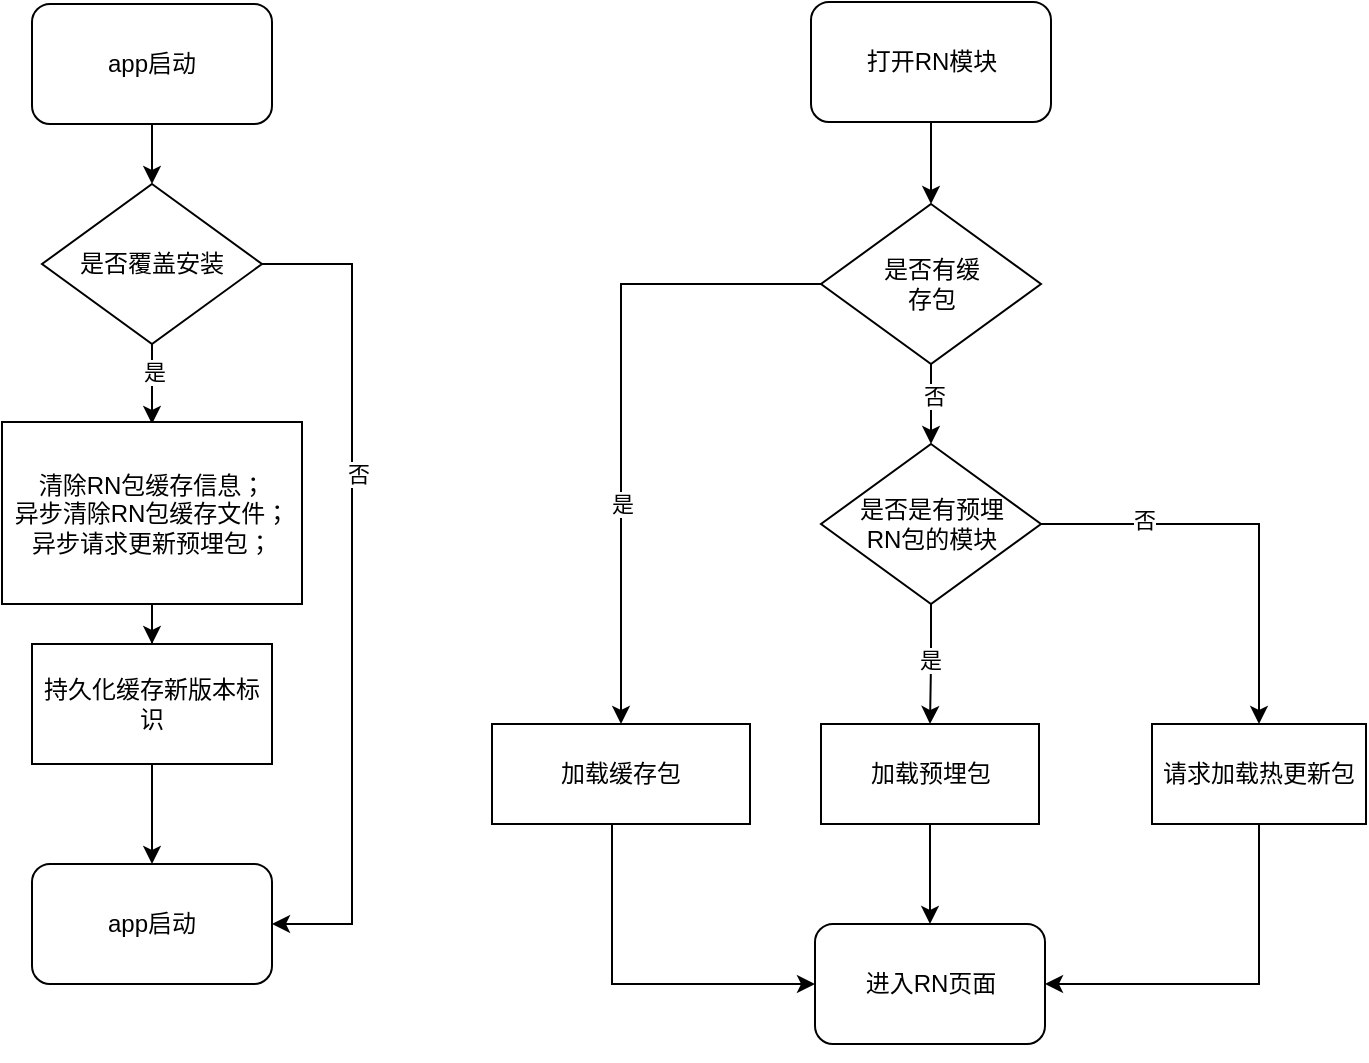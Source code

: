 <mxfile version="21.6.8" type="github">
  <diagram name="第 1 页" id="rp87v1Rvojw5iXjgeMau">
    <mxGraphModel dx="1455" dy="607" grid="1" gridSize="10" guides="1" tooltips="1" connect="1" arrows="1" fold="1" page="1" pageScale="1" pageWidth="827" pageHeight="1169" math="0" shadow="0">
      <root>
        <mxCell id="0" />
        <mxCell id="1" parent="0" />
        <mxCell id="azUSpkt_eAWuSsv6hzU4-11" value="" style="edgeStyle=orthogonalEdgeStyle;rounded=0;orthogonalLoop=1;jettySize=auto;html=1;" parent="1" source="azUSpkt_eAWuSsv6hzU4-1" target="azUSpkt_eAWuSsv6hzU4-2" edge="1">
          <mxGeometry relative="1" as="geometry" />
        </mxCell>
        <mxCell id="azUSpkt_eAWuSsv6hzU4-1" value="app启动" style="rounded=1;whiteSpace=wrap;html=1;" parent="1" vertex="1">
          <mxGeometry x="130" y="270" width="120" height="60" as="geometry" />
        </mxCell>
        <mxCell id="azUSpkt_eAWuSsv6hzU4-9" value="" style="edgeStyle=orthogonalEdgeStyle;rounded=0;orthogonalLoop=1;jettySize=auto;html=1;" parent="1" source="azUSpkt_eAWuSsv6hzU4-2" edge="1">
          <mxGeometry relative="1" as="geometry">
            <mxPoint x="190" y="480" as="targetPoint" />
          </mxGeometry>
        </mxCell>
        <mxCell id="ZJfxYungHwOFqzOMm071-1" value="是" style="edgeLabel;html=1;align=center;verticalAlign=middle;resizable=0;points=[];" parent="azUSpkt_eAWuSsv6hzU4-9" vertex="1" connectable="0">
          <mxGeometry x="-0.304" y="1" relative="1" as="geometry">
            <mxPoint as="offset" />
          </mxGeometry>
        </mxCell>
        <mxCell id="azUSpkt_eAWuSsv6hzU4-21" style="edgeStyle=orthogonalEdgeStyle;rounded=0;orthogonalLoop=1;jettySize=auto;html=1;entryX=1;entryY=0.5;entryDx=0;entryDy=0;" parent="1" source="azUSpkt_eAWuSsv6hzU4-2" target="azUSpkt_eAWuSsv6hzU4-16" edge="1">
          <mxGeometry relative="1" as="geometry">
            <mxPoint x="300" y="580" as="targetPoint" />
            <Array as="points">
              <mxPoint x="290" y="400" />
              <mxPoint x="290" y="730" />
            </Array>
          </mxGeometry>
        </mxCell>
        <mxCell id="ZJfxYungHwOFqzOMm071-2" value="否" style="edgeLabel;html=1;align=center;verticalAlign=middle;resizable=0;points=[];" parent="azUSpkt_eAWuSsv6hzU4-21" vertex="1" connectable="0">
          <mxGeometry x="-0.279" y="3" relative="1" as="geometry">
            <mxPoint as="offset" />
          </mxGeometry>
        </mxCell>
        <mxCell id="azUSpkt_eAWuSsv6hzU4-2" value="是否覆盖安装" style="rhombus;whiteSpace=wrap;html=1;" parent="1" vertex="1">
          <mxGeometry x="135" y="360" width="110" height="80" as="geometry" />
        </mxCell>
        <mxCell id="azUSpkt_eAWuSsv6hzU4-16" value="app启动" style="rounded=1;whiteSpace=wrap;html=1;" parent="1" vertex="1">
          <mxGeometry x="130" y="700" width="120" height="60" as="geometry" />
        </mxCell>
        <mxCell id="gSFkbJNpJ3zHrIKWA0CX-4" style="edgeStyle=orthogonalEdgeStyle;rounded=0;orthogonalLoop=1;jettySize=auto;html=1;" parent="1" source="azUSpkt_eAWuSsv6hzU4-22" target="azUSpkt_eAWuSsv6hzU4-38" edge="1">
          <mxGeometry relative="1" as="geometry" />
        </mxCell>
        <mxCell id="azUSpkt_eAWuSsv6hzU4-22" value="打开RN模块" style="rounded=1;whiteSpace=wrap;html=1;" parent="1" vertex="1">
          <mxGeometry x="519.5" y="269" width="120" height="60" as="geometry" />
        </mxCell>
        <mxCell id="gSFkbJNpJ3zHrIKWA0CX-11" style="edgeStyle=orthogonalEdgeStyle;rounded=0;orthogonalLoop=1;jettySize=auto;html=1;entryX=0.5;entryY=0;entryDx=0;entryDy=0;" parent="1" source="azUSpkt_eAWuSsv6hzU4-24" target="azUSpkt_eAWuSsv6hzU4-27" edge="1">
          <mxGeometry relative="1" as="geometry" />
        </mxCell>
        <mxCell id="azUSpkt_eAWuSsv6hzU4-24" value="加载预埋包" style="rounded=0;whiteSpace=wrap;html=1;" parent="1" vertex="1">
          <mxGeometry x="524.5" y="630" width="109" height="50" as="geometry" />
        </mxCell>
        <mxCell id="azUSpkt_eAWuSsv6hzU4-27" value="进入RN页面" style="rounded=1;whiteSpace=wrap;html=1;" parent="1" vertex="1">
          <mxGeometry x="521.5" y="730" width="115" height="60" as="geometry" />
        </mxCell>
        <mxCell id="gSFkbJNpJ3zHrIKWA0CX-13" style="edgeStyle=orthogonalEdgeStyle;rounded=0;orthogonalLoop=1;jettySize=auto;html=1;exitX=0;exitY=0.5;exitDx=0;exitDy=0;entryX=0.5;entryY=0;entryDx=0;entryDy=0;" parent="1" source="azUSpkt_eAWuSsv6hzU4-38" target="azUSpkt_eAWuSsv6hzU4-39" edge="1">
          <mxGeometry relative="1" as="geometry" />
        </mxCell>
        <mxCell id="gSFkbJNpJ3zHrIKWA0CX-19" value="是" style="edgeLabel;html=1;align=center;verticalAlign=middle;resizable=0;points=[];" parent="gSFkbJNpJ3zHrIKWA0CX-13" vertex="1" connectable="0">
          <mxGeometry x="0.312" relative="1" as="geometry">
            <mxPoint as="offset" />
          </mxGeometry>
        </mxCell>
        <mxCell id="gSFkbJNpJ3zHrIKWA0CX-14" style="edgeStyle=orthogonalEdgeStyle;rounded=0;orthogonalLoop=1;jettySize=auto;html=1;exitX=0.5;exitY=1;exitDx=0;exitDy=0;entryX=0.5;entryY=0;entryDx=0;entryDy=0;" parent="1" source="azUSpkt_eAWuSsv6hzU4-38" target="azUSpkt_eAWuSsv6hzU4-43" edge="1">
          <mxGeometry relative="1" as="geometry" />
        </mxCell>
        <mxCell id="gSFkbJNpJ3zHrIKWA0CX-16" value="否" style="edgeLabel;html=1;align=center;verticalAlign=middle;resizable=0;points=[];" parent="gSFkbJNpJ3zHrIKWA0CX-14" vertex="1" connectable="0">
          <mxGeometry x="-0.2" y="1" relative="1" as="geometry">
            <mxPoint as="offset" />
          </mxGeometry>
        </mxCell>
        <mxCell id="azUSpkt_eAWuSsv6hzU4-38" value="是否有缓&lt;br&gt;存包" style="rhombus;whiteSpace=wrap;html=1;" parent="1" vertex="1">
          <mxGeometry x="524.5" y="370" width="110" height="80" as="geometry" />
        </mxCell>
        <mxCell id="gSFkbJNpJ3zHrIKWA0CX-7" style="edgeStyle=orthogonalEdgeStyle;rounded=0;orthogonalLoop=1;jettySize=auto;html=1;entryX=0;entryY=0.5;entryDx=0;entryDy=0;" parent="1" source="azUSpkt_eAWuSsv6hzU4-39" target="azUSpkt_eAWuSsv6hzU4-27" edge="1">
          <mxGeometry relative="1" as="geometry">
            <Array as="points">
              <mxPoint x="420" y="760" />
            </Array>
          </mxGeometry>
        </mxCell>
        <mxCell id="azUSpkt_eAWuSsv6hzU4-39" value="加载缓存包" style="rounded=0;whiteSpace=wrap;html=1;" parent="1" vertex="1">
          <mxGeometry x="360" y="630" width="129" height="50" as="geometry" />
        </mxCell>
        <mxCell id="gSFkbJNpJ3zHrIKWA0CX-8" style="edgeStyle=orthogonalEdgeStyle;rounded=0;orthogonalLoop=1;jettySize=auto;html=1;entryX=0.5;entryY=0;entryDx=0;entryDy=0;" parent="1" source="azUSpkt_eAWuSsv6hzU4-43" target="azUSpkt_eAWuSsv6hzU4-24" edge="1">
          <mxGeometry relative="1" as="geometry" />
        </mxCell>
        <mxCell id="gSFkbJNpJ3zHrIKWA0CX-18" value="是" style="edgeLabel;html=1;align=center;verticalAlign=middle;resizable=0;points=[];" parent="gSFkbJNpJ3zHrIKWA0CX-8" vertex="1" connectable="0">
          <mxGeometry x="-0.089" y="-1" relative="1" as="geometry">
            <mxPoint as="offset" />
          </mxGeometry>
        </mxCell>
        <mxCell id="gSFkbJNpJ3zHrIKWA0CX-10" style="edgeStyle=orthogonalEdgeStyle;rounded=0;orthogonalLoop=1;jettySize=auto;html=1;exitX=1;exitY=0.5;exitDx=0;exitDy=0;entryX=0.5;entryY=0;entryDx=0;entryDy=0;" parent="1" source="azUSpkt_eAWuSsv6hzU4-43" target="azUSpkt_eAWuSsv6hzU4-47" edge="1">
          <mxGeometry relative="1" as="geometry" />
        </mxCell>
        <mxCell id="gSFkbJNpJ3zHrIKWA0CX-17" value="否" style="edgeLabel;html=1;align=center;verticalAlign=middle;resizable=0;points=[];" parent="gSFkbJNpJ3zHrIKWA0CX-10" vertex="1" connectable="0">
          <mxGeometry x="-0.506" y="2" relative="1" as="geometry">
            <mxPoint as="offset" />
          </mxGeometry>
        </mxCell>
        <mxCell id="azUSpkt_eAWuSsv6hzU4-43" value="是否是有预埋&lt;br style=&quot;border-color: var(--border-color);&quot;&gt;RN包的模块" style="rhombus;whiteSpace=wrap;html=1;" parent="1" vertex="1">
          <mxGeometry x="524.5" y="490" width="110" height="80" as="geometry" />
        </mxCell>
        <mxCell id="gSFkbJNpJ3zHrIKWA0CX-12" style="edgeStyle=orthogonalEdgeStyle;rounded=0;orthogonalLoop=1;jettySize=auto;html=1;entryX=1;entryY=0.5;entryDx=0;entryDy=0;" parent="1" source="azUSpkt_eAWuSsv6hzU4-47" target="azUSpkt_eAWuSsv6hzU4-27" edge="1">
          <mxGeometry relative="1" as="geometry">
            <Array as="points">
              <mxPoint x="744" y="760" />
            </Array>
          </mxGeometry>
        </mxCell>
        <mxCell id="azUSpkt_eAWuSsv6hzU4-47" value="请求加载热更新包" style="rounded=0;whiteSpace=wrap;html=1;" parent="1" vertex="1">
          <mxGeometry x="690" y="630" width="107" height="50" as="geometry" />
        </mxCell>
        <mxCell id="bHFJOffqlr9YKFHhWFmt-2" value="" style="edgeStyle=orthogonalEdgeStyle;rounded=0;orthogonalLoop=1;jettySize=auto;html=1;" edge="1" parent="1" source="gSFkbJNpJ3zHrIKWA0CX-1" target="bHFJOffqlr9YKFHhWFmt-1">
          <mxGeometry relative="1" as="geometry" />
        </mxCell>
        <mxCell id="gSFkbJNpJ3zHrIKWA0CX-1" value="清除RN包缓存信息；&lt;br&gt;异步清除RN包缓存文件；&lt;br&gt;异步请求更新预埋包；" style="whiteSpace=wrap;html=1;" parent="1" vertex="1">
          <mxGeometry x="115" y="479" width="150" height="91" as="geometry" />
        </mxCell>
        <mxCell id="gSFkbJNpJ3zHrIKWA0CX-15" style="edgeStyle=orthogonalEdgeStyle;rounded=0;orthogonalLoop=1;jettySize=auto;html=1;exitX=0.5;exitY=1;exitDx=0;exitDy=0;" parent="1" source="azUSpkt_eAWuSsv6hzU4-27" target="azUSpkt_eAWuSsv6hzU4-27" edge="1">
          <mxGeometry relative="1" as="geometry" />
        </mxCell>
        <mxCell id="bHFJOffqlr9YKFHhWFmt-3" value="" style="edgeStyle=orthogonalEdgeStyle;rounded=0;orthogonalLoop=1;jettySize=auto;html=1;" edge="1" parent="1" source="bHFJOffqlr9YKFHhWFmt-1" target="azUSpkt_eAWuSsv6hzU4-16">
          <mxGeometry relative="1" as="geometry" />
        </mxCell>
        <mxCell id="bHFJOffqlr9YKFHhWFmt-1" value="持久化缓存新版本标识" style="whiteSpace=wrap;html=1;" vertex="1" parent="1">
          <mxGeometry x="130" y="590" width="120" height="60" as="geometry" />
        </mxCell>
      </root>
    </mxGraphModel>
  </diagram>
</mxfile>
